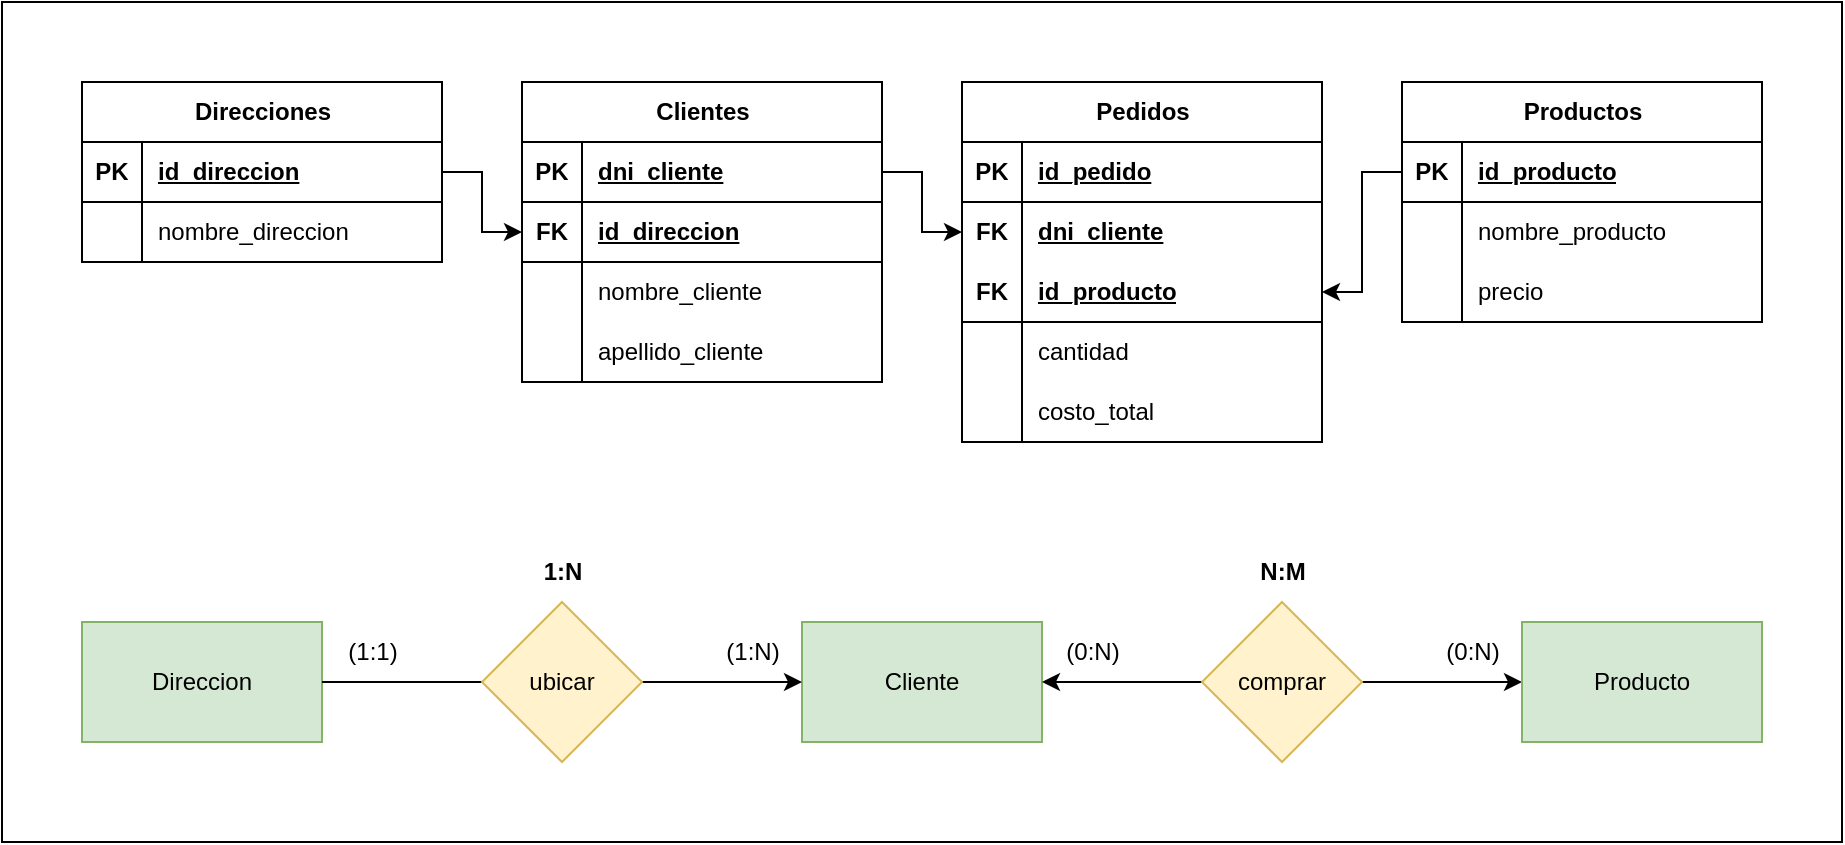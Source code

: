 <mxfile version="26.0.15">
  <diagram name="Page-1" id="AEam-EhrjT0vkQGm4RVA">
    <mxGraphModel dx="1366" dy="759" grid="1" gridSize="10" guides="1" tooltips="1" connect="1" arrows="1" fold="1" page="1" pageScale="1" pageWidth="850" pageHeight="1100" math="0" shadow="0">
      <root>
        <mxCell id="0" />
        <mxCell id="1" parent="0" />
        <mxCell id="FIq9I3J56ODfTlr6Fvs0-44" value="" style="group" vertex="1" connectable="0" parent="1">
          <mxGeometry width="920" height="420" as="geometry" />
        </mxCell>
        <mxCell id="FIq9I3J56ODfTlr6Fvs0-43" value="" style="rounded=0;whiteSpace=wrap;html=1;" vertex="1" parent="FIq9I3J56ODfTlr6Fvs0-44">
          <mxGeometry width="920" height="420" as="geometry" />
        </mxCell>
        <mxCell id="2EGjXRobHEF-c9FInJgS-1" value="Cliente" style="rounded=0;whiteSpace=wrap;html=1;fillColor=#d5e8d4;strokeColor=#82b366;" parent="FIq9I3J56ODfTlr6Fvs0-44" vertex="1">
          <mxGeometry x="400" y="310" width="120" height="60" as="geometry" />
        </mxCell>
        <mxCell id="2EGjXRobHEF-c9FInJgS-4" style="edgeStyle=orthogonalEdgeStyle;rounded=0;orthogonalLoop=1;jettySize=auto;html=1;exitX=1;exitY=0.5;exitDx=0;exitDy=0;entryX=0;entryY=0.5;entryDx=0;entryDy=0;" parent="FIq9I3J56ODfTlr6Fvs0-44" source="2EGjXRobHEF-c9FInJgS-2" target="2EGjXRobHEF-c9FInJgS-3" edge="1">
          <mxGeometry relative="1" as="geometry" />
        </mxCell>
        <mxCell id="2EGjXRobHEF-c9FInJgS-5" style="edgeStyle=orthogonalEdgeStyle;rounded=0;orthogonalLoop=1;jettySize=auto;html=1;exitX=0;exitY=0.5;exitDx=0;exitDy=0;entryX=1;entryY=0.5;entryDx=0;entryDy=0;" parent="FIq9I3J56ODfTlr6Fvs0-44" source="2EGjXRobHEF-c9FInJgS-2" target="2EGjXRobHEF-c9FInJgS-1" edge="1">
          <mxGeometry relative="1" as="geometry" />
        </mxCell>
        <mxCell id="2EGjXRobHEF-c9FInJgS-2" value="comprar" style="rhombus;whiteSpace=wrap;html=1;fillColor=#fff2cc;strokeColor=#d6b656;" parent="FIq9I3J56ODfTlr6Fvs0-44" vertex="1">
          <mxGeometry x="600" y="300" width="80" height="80" as="geometry" />
        </mxCell>
        <mxCell id="2EGjXRobHEF-c9FInJgS-3" value="Producto" style="rounded=0;whiteSpace=wrap;html=1;fillColor=#d5e8d4;strokeColor=#82b366;" parent="FIq9I3J56ODfTlr6Fvs0-44" vertex="1">
          <mxGeometry x="760" y="310" width="120" height="60" as="geometry" />
        </mxCell>
        <mxCell id="2EGjXRobHEF-c9FInJgS-6" value="(0:N)" style="text;html=1;align=center;verticalAlign=middle;resizable=0;points=[];autosize=1;strokeColor=none;fillColor=none;" parent="FIq9I3J56ODfTlr6Fvs0-44" vertex="1">
          <mxGeometry x="710" y="310" width="50" height="30" as="geometry" />
        </mxCell>
        <mxCell id="2EGjXRobHEF-c9FInJgS-7" value="(0:N)" style="text;html=1;align=center;verticalAlign=middle;resizable=0;points=[];autosize=1;strokeColor=none;fillColor=none;" parent="FIq9I3J56ODfTlr6Fvs0-44" vertex="1">
          <mxGeometry x="520" y="310" width="50" height="30" as="geometry" />
        </mxCell>
        <mxCell id="2EGjXRobHEF-c9FInJgS-8" value="N:M" style="text;html=1;align=center;verticalAlign=middle;resizable=0;points=[];autosize=1;strokeColor=none;fillColor=none;fontStyle=1" parent="FIq9I3J56ODfTlr6Fvs0-44" vertex="1">
          <mxGeometry x="615" y="270" width="50" height="30" as="geometry" />
        </mxCell>
        <mxCell id="2EGjXRobHEF-c9FInJgS-9" value="Clientes" style="shape=table;startSize=30;container=1;collapsible=1;childLayout=tableLayout;fixedRows=1;rowLines=0;fontStyle=1;align=center;resizeLast=1;html=1;" parent="FIq9I3J56ODfTlr6Fvs0-44" vertex="1">
          <mxGeometry x="260" y="40" width="180" height="150" as="geometry" />
        </mxCell>
        <mxCell id="2EGjXRobHEF-c9FInJgS-10" value="" style="shape=tableRow;horizontal=0;startSize=0;swimlaneHead=0;swimlaneBody=0;fillColor=none;collapsible=0;dropTarget=0;points=[[0,0.5],[1,0.5]];portConstraint=eastwest;top=0;left=0;right=0;bottom=1;" parent="2EGjXRobHEF-c9FInJgS-9" vertex="1">
          <mxGeometry y="30" width="180" height="30" as="geometry" />
        </mxCell>
        <mxCell id="2EGjXRobHEF-c9FInJgS-11" value="PK" style="shape=partialRectangle;connectable=0;fillColor=none;top=0;left=0;bottom=0;right=0;fontStyle=1;overflow=hidden;whiteSpace=wrap;html=1;" parent="2EGjXRobHEF-c9FInJgS-10" vertex="1">
          <mxGeometry width="30" height="30" as="geometry">
            <mxRectangle width="30" height="30" as="alternateBounds" />
          </mxGeometry>
        </mxCell>
        <mxCell id="2EGjXRobHEF-c9FInJgS-12" value="dni_cliente" style="shape=partialRectangle;connectable=0;fillColor=none;top=0;left=0;bottom=0;right=0;align=left;spacingLeft=6;fontStyle=5;overflow=hidden;whiteSpace=wrap;html=1;" parent="2EGjXRobHEF-c9FInJgS-10" vertex="1">
          <mxGeometry x="30" width="150" height="30" as="geometry">
            <mxRectangle width="150" height="30" as="alternateBounds" />
          </mxGeometry>
        </mxCell>
        <mxCell id="FIq9I3J56ODfTlr6Fvs0-14" value="" style="shape=tableRow;horizontal=0;startSize=0;swimlaneHead=0;swimlaneBody=0;fillColor=none;collapsible=0;dropTarget=0;points=[[0,0.5],[1,0.5]];portConstraint=eastwest;top=0;left=0;right=0;bottom=1;" vertex="1" parent="2EGjXRobHEF-c9FInJgS-9">
          <mxGeometry y="60" width="180" height="30" as="geometry" />
        </mxCell>
        <mxCell id="FIq9I3J56ODfTlr6Fvs0-15" value="FK" style="shape=partialRectangle;connectable=0;fillColor=none;top=0;left=0;bottom=0;right=0;fontStyle=1;overflow=hidden;whiteSpace=wrap;html=1;" vertex="1" parent="FIq9I3J56ODfTlr6Fvs0-14">
          <mxGeometry width="30" height="30" as="geometry">
            <mxRectangle width="30" height="30" as="alternateBounds" />
          </mxGeometry>
        </mxCell>
        <mxCell id="FIq9I3J56ODfTlr6Fvs0-16" value="id_direccion" style="shape=partialRectangle;connectable=0;fillColor=none;top=0;left=0;bottom=0;right=0;align=left;spacingLeft=6;fontStyle=5;overflow=hidden;whiteSpace=wrap;html=1;" vertex="1" parent="FIq9I3J56ODfTlr6Fvs0-14">
          <mxGeometry x="30" width="150" height="30" as="geometry">
            <mxRectangle width="150" height="30" as="alternateBounds" />
          </mxGeometry>
        </mxCell>
        <mxCell id="2EGjXRobHEF-c9FInJgS-13" value="" style="shape=tableRow;horizontal=0;startSize=0;swimlaneHead=0;swimlaneBody=0;fillColor=none;collapsible=0;dropTarget=0;points=[[0,0.5],[1,0.5]];portConstraint=eastwest;top=0;left=0;right=0;bottom=0;" parent="2EGjXRobHEF-c9FInJgS-9" vertex="1">
          <mxGeometry y="90" width="180" height="30" as="geometry" />
        </mxCell>
        <mxCell id="2EGjXRobHEF-c9FInJgS-14" value="" style="shape=partialRectangle;connectable=0;fillColor=none;top=0;left=0;bottom=0;right=0;editable=1;overflow=hidden;whiteSpace=wrap;html=1;" parent="2EGjXRobHEF-c9FInJgS-13" vertex="1">
          <mxGeometry width="30" height="30" as="geometry">
            <mxRectangle width="30" height="30" as="alternateBounds" />
          </mxGeometry>
        </mxCell>
        <mxCell id="2EGjXRobHEF-c9FInJgS-15" value="nombre_cliente" style="shape=partialRectangle;connectable=0;fillColor=none;top=0;left=0;bottom=0;right=0;align=left;spacingLeft=6;overflow=hidden;whiteSpace=wrap;html=1;" parent="2EGjXRobHEF-c9FInJgS-13" vertex="1">
          <mxGeometry x="30" width="150" height="30" as="geometry">
            <mxRectangle width="150" height="30" as="alternateBounds" />
          </mxGeometry>
        </mxCell>
        <mxCell id="FIq9I3J56ODfTlr6Fvs0-40" value="" style="shape=tableRow;horizontal=0;startSize=0;swimlaneHead=0;swimlaneBody=0;fillColor=none;collapsible=0;dropTarget=0;points=[[0,0.5],[1,0.5]];portConstraint=eastwest;top=0;left=0;right=0;bottom=0;" vertex="1" parent="2EGjXRobHEF-c9FInJgS-9">
          <mxGeometry y="120" width="180" height="30" as="geometry" />
        </mxCell>
        <mxCell id="FIq9I3J56ODfTlr6Fvs0-41" value="" style="shape=partialRectangle;connectable=0;fillColor=none;top=0;left=0;bottom=0;right=0;editable=1;overflow=hidden;whiteSpace=wrap;html=1;" vertex="1" parent="FIq9I3J56ODfTlr6Fvs0-40">
          <mxGeometry width="30" height="30" as="geometry">
            <mxRectangle width="30" height="30" as="alternateBounds" />
          </mxGeometry>
        </mxCell>
        <mxCell id="FIq9I3J56ODfTlr6Fvs0-42" value="apellido_cliente" style="shape=partialRectangle;connectable=0;fillColor=none;top=0;left=0;bottom=0;right=0;align=left;spacingLeft=6;overflow=hidden;whiteSpace=wrap;html=1;" vertex="1" parent="FIq9I3J56ODfTlr6Fvs0-40">
          <mxGeometry x="30" width="150" height="30" as="geometry">
            <mxRectangle width="150" height="30" as="alternateBounds" />
          </mxGeometry>
        </mxCell>
        <mxCell id="2EGjXRobHEF-c9FInJgS-22" value="Productos" style="shape=table;startSize=30;container=1;collapsible=1;childLayout=tableLayout;fixedRows=1;rowLines=0;fontStyle=1;align=center;resizeLast=1;html=1;" parent="FIq9I3J56ODfTlr6Fvs0-44" vertex="1">
          <mxGeometry x="700" y="40" width="180" height="120" as="geometry" />
        </mxCell>
        <mxCell id="2EGjXRobHEF-c9FInJgS-23" value="" style="shape=tableRow;horizontal=0;startSize=0;swimlaneHead=0;swimlaneBody=0;fillColor=none;collapsible=0;dropTarget=0;points=[[0,0.5],[1,0.5]];portConstraint=eastwest;top=0;left=0;right=0;bottom=1;" parent="2EGjXRobHEF-c9FInJgS-22" vertex="1">
          <mxGeometry y="30" width="180" height="30" as="geometry" />
        </mxCell>
        <mxCell id="2EGjXRobHEF-c9FInJgS-24" value="PK" style="shape=partialRectangle;connectable=0;fillColor=none;top=0;left=0;bottom=0;right=0;fontStyle=1;overflow=hidden;whiteSpace=wrap;html=1;" parent="2EGjXRobHEF-c9FInJgS-23" vertex="1">
          <mxGeometry width="30" height="30" as="geometry">
            <mxRectangle width="30" height="30" as="alternateBounds" />
          </mxGeometry>
        </mxCell>
        <mxCell id="2EGjXRobHEF-c9FInJgS-25" value="id_producto" style="shape=partialRectangle;connectable=0;fillColor=none;top=0;left=0;bottom=0;right=0;align=left;spacingLeft=6;fontStyle=5;overflow=hidden;whiteSpace=wrap;html=1;" parent="2EGjXRobHEF-c9FInJgS-23" vertex="1">
          <mxGeometry x="30" width="150" height="30" as="geometry">
            <mxRectangle width="150" height="30" as="alternateBounds" />
          </mxGeometry>
        </mxCell>
        <mxCell id="2EGjXRobHEF-c9FInJgS-26" value="" style="shape=tableRow;horizontal=0;startSize=0;swimlaneHead=0;swimlaneBody=0;fillColor=none;collapsible=0;dropTarget=0;points=[[0,0.5],[1,0.5]];portConstraint=eastwest;top=0;left=0;right=0;bottom=0;" parent="2EGjXRobHEF-c9FInJgS-22" vertex="1">
          <mxGeometry y="60" width="180" height="30" as="geometry" />
        </mxCell>
        <mxCell id="2EGjXRobHEF-c9FInJgS-27" value="" style="shape=partialRectangle;connectable=0;fillColor=none;top=0;left=0;bottom=0;right=0;editable=1;overflow=hidden;whiteSpace=wrap;html=1;" parent="2EGjXRobHEF-c9FInJgS-26" vertex="1">
          <mxGeometry width="30" height="30" as="geometry">
            <mxRectangle width="30" height="30" as="alternateBounds" />
          </mxGeometry>
        </mxCell>
        <mxCell id="2EGjXRobHEF-c9FInJgS-28" value="nombre_producto" style="shape=partialRectangle;connectable=0;fillColor=none;top=0;left=0;bottom=0;right=0;align=left;spacingLeft=6;overflow=hidden;whiteSpace=wrap;html=1;" parent="2EGjXRobHEF-c9FInJgS-26" vertex="1">
          <mxGeometry x="30" width="150" height="30" as="geometry">
            <mxRectangle width="150" height="30" as="alternateBounds" />
          </mxGeometry>
        </mxCell>
        <mxCell id="2EGjXRobHEF-c9FInJgS-29" value="" style="shape=tableRow;horizontal=0;startSize=0;swimlaneHead=0;swimlaneBody=0;fillColor=none;collapsible=0;dropTarget=0;points=[[0,0.5],[1,0.5]];portConstraint=eastwest;top=0;left=0;right=0;bottom=0;" parent="2EGjXRobHEF-c9FInJgS-22" vertex="1">
          <mxGeometry y="90" width="180" height="30" as="geometry" />
        </mxCell>
        <mxCell id="2EGjXRobHEF-c9FInJgS-30" value="" style="shape=partialRectangle;connectable=0;fillColor=none;top=0;left=0;bottom=0;right=0;editable=1;overflow=hidden;whiteSpace=wrap;html=1;" parent="2EGjXRobHEF-c9FInJgS-29" vertex="1">
          <mxGeometry width="30" height="30" as="geometry">
            <mxRectangle width="30" height="30" as="alternateBounds" />
          </mxGeometry>
        </mxCell>
        <mxCell id="2EGjXRobHEF-c9FInJgS-31" value="precio" style="shape=partialRectangle;connectable=0;fillColor=none;top=0;left=0;bottom=0;right=0;align=left;spacingLeft=6;overflow=hidden;whiteSpace=wrap;html=1;" parent="2EGjXRobHEF-c9FInJgS-29" vertex="1">
          <mxGeometry x="30" width="150" height="30" as="geometry">
            <mxRectangle width="150" height="30" as="alternateBounds" />
          </mxGeometry>
        </mxCell>
        <mxCell id="2EGjXRobHEF-c9FInJgS-35" value="Pedidos" style="shape=table;startSize=30;container=1;collapsible=1;childLayout=tableLayout;fixedRows=1;rowLines=0;fontStyle=1;align=center;resizeLast=1;html=1;" parent="FIq9I3J56ODfTlr6Fvs0-44" vertex="1">
          <mxGeometry x="480" y="40" width="180" height="180" as="geometry" />
        </mxCell>
        <mxCell id="2EGjXRobHEF-c9FInJgS-36" value="" style="shape=tableRow;horizontal=0;startSize=0;swimlaneHead=0;swimlaneBody=0;fillColor=none;collapsible=0;dropTarget=0;points=[[0,0.5],[1,0.5]];portConstraint=eastwest;top=0;left=0;right=0;bottom=1;" parent="2EGjXRobHEF-c9FInJgS-35" vertex="1">
          <mxGeometry y="30" width="180" height="30" as="geometry" />
        </mxCell>
        <mxCell id="2EGjXRobHEF-c9FInJgS-37" value="PK" style="shape=partialRectangle;connectable=0;fillColor=none;top=0;left=0;bottom=0;right=0;fontStyle=1;overflow=hidden;whiteSpace=wrap;html=1;" parent="2EGjXRobHEF-c9FInJgS-36" vertex="1">
          <mxGeometry width="30" height="30" as="geometry">
            <mxRectangle width="30" height="30" as="alternateBounds" />
          </mxGeometry>
        </mxCell>
        <mxCell id="2EGjXRobHEF-c9FInJgS-38" value="id_pedido" style="shape=partialRectangle;connectable=0;fillColor=none;top=0;left=0;bottom=0;right=0;align=left;spacingLeft=6;fontStyle=5;overflow=hidden;whiteSpace=wrap;html=1;" parent="2EGjXRobHEF-c9FInJgS-36" vertex="1">
          <mxGeometry x="30" width="150" height="30" as="geometry">
            <mxRectangle width="150" height="30" as="alternateBounds" />
          </mxGeometry>
        </mxCell>
        <mxCell id="2EGjXRobHEF-c9FInJgS-48" value="" style="shape=tableRow;horizontal=0;startSize=0;swimlaneHead=0;swimlaneBody=0;fillColor=none;collapsible=0;dropTarget=0;points=[[0,0.5],[1,0.5]];portConstraint=eastwest;top=1;left=0;right=0;bottom=0;" parent="2EGjXRobHEF-c9FInJgS-35" vertex="1">
          <mxGeometry y="60" width="180" height="30" as="geometry" />
        </mxCell>
        <mxCell id="2EGjXRobHEF-c9FInJgS-49" value="FK" style="shape=partialRectangle;connectable=0;fillColor=none;top=0;left=0;bottom=0;right=0;fontStyle=1;overflow=hidden;whiteSpace=wrap;html=1;" parent="2EGjXRobHEF-c9FInJgS-48" vertex="1">
          <mxGeometry width="30" height="30" as="geometry">
            <mxRectangle width="30" height="30" as="alternateBounds" />
          </mxGeometry>
        </mxCell>
        <mxCell id="2EGjXRobHEF-c9FInJgS-50" value="dni_cliente" style="shape=partialRectangle;connectable=0;fillColor=none;top=0;left=0;bottom=0;right=0;align=left;spacingLeft=6;fontStyle=5;overflow=hidden;whiteSpace=wrap;html=1;" parent="2EGjXRobHEF-c9FInJgS-48" vertex="1">
          <mxGeometry x="30" width="150" height="30" as="geometry">
            <mxRectangle width="150" height="30" as="alternateBounds" />
          </mxGeometry>
        </mxCell>
        <mxCell id="2EGjXRobHEF-c9FInJgS-51" value="" style="shape=tableRow;horizontal=0;startSize=0;swimlaneHead=0;swimlaneBody=0;fillColor=none;collapsible=0;dropTarget=0;points=[[0,0.5],[1,0.5]];portConstraint=eastwest;top=0;left=0;right=0;bottom=1;" parent="2EGjXRobHEF-c9FInJgS-35" vertex="1">
          <mxGeometry y="90" width="180" height="30" as="geometry" />
        </mxCell>
        <mxCell id="2EGjXRobHEF-c9FInJgS-52" value="FK" style="shape=partialRectangle;connectable=0;fillColor=none;top=0;left=0;bottom=0;right=0;fontStyle=1;overflow=hidden;whiteSpace=wrap;html=1;" parent="2EGjXRobHEF-c9FInJgS-51" vertex="1">
          <mxGeometry width="30" height="30" as="geometry">
            <mxRectangle width="30" height="30" as="alternateBounds" />
          </mxGeometry>
        </mxCell>
        <mxCell id="2EGjXRobHEF-c9FInJgS-53" value="id_producto" style="shape=partialRectangle;connectable=0;fillColor=none;top=0;left=0;bottom=0;right=0;align=left;spacingLeft=6;fontStyle=5;overflow=hidden;whiteSpace=wrap;html=1;" parent="2EGjXRobHEF-c9FInJgS-51" vertex="1">
          <mxGeometry x="30" width="150" height="30" as="geometry">
            <mxRectangle width="150" height="30" as="alternateBounds" />
          </mxGeometry>
        </mxCell>
        <mxCell id="2EGjXRobHEF-c9FInJgS-39" value="" style="shape=tableRow;horizontal=0;startSize=0;swimlaneHead=0;swimlaneBody=0;fillColor=none;collapsible=0;dropTarget=0;points=[[0,0.5],[1,0.5]];portConstraint=eastwest;top=0;left=0;right=0;bottom=0;" parent="2EGjXRobHEF-c9FInJgS-35" vertex="1">
          <mxGeometry y="120" width="180" height="30" as="geometry" />
        </mxCell>
        <mxCell id="2EGjXRobHEF-c9FInJgS-40" value="" style="shape=partialRectangle;connectable=0;fillColor=none;top=0;left=0;bottom=0;right=0;editable=1;overflow=hidden;whiteSpace=wrap;html=1;" parent="2EGjXRobHEF-c9FInJgS-39" vertex="1">
          <mxGeometry width="30" height="30" as="geometry">
            <mxRectangle width="30" height="30" as="alternateBounds" />
          </mxGeometry>
        </mxCell>
        <mxCell id="2EGjXRobHEF-c9FInJgS-41" value="cantidad" style="shape=partialRectangle;connectable=0;fillColor=none;top=0;left=0;bottom=0;right=0;align=left;spacingLeft=6;overflow=hidden;whiteSpace=wrap;html=1;" parent="2EGjXRobHEF-c9FInJgS-39" vertex="1">
          <mxGeometry x="30" width="150" height="30" as="geometry">
            <mxRectangle width="150" height="30" as="alternateBounds" />
          </mxGeometry>
        </mxCell>
        <mxCell id="FIq9I3J56ODfTlr6Fvs0-31" value="" style="shape=tableRow;horizontal=0;startSize=0;swimlaneHead=0;swimlaneBody=0;fillColor=none;collapsible=0;dropTarget=0;points=[[0,0.5],[1,0.5]];portConstraint=eastwest;top=0;left=0;right=0;bottom=0;" vertex="1" parent="2EGjXRobHEF-c9FInJgS-35">
          <mxGeometry y="150" width="180" height="30" as="geometry" />
        </mxCell>
        <mxCell id="FIq9I3J56ODfTlr6Fvs0-32" value="" style="shape=partialRectangle;connectable=0;fillColor=none;top=0;left=0;bottom=0;right=0;editable=1;overflow=hidden;whiteSpace=wrap;html=1;" vertex="1" parent="FIq9I3J56ODfTlr6Fvs0-31">
          <mxGeometry width="30" height="30" as="geometry">
            <mxRectangle width="30" height="30" as="alternateBounds" />
          </mxGeometry>
        </mxCell>
        <mxCell id="FIq9I3J56ODfTlr6Fvs0-33" value="costo_total" style="shape=partialRectangle;connectable=0;fillColor=none;top=0;left=0;bottom=0;right=0;align=left;spacingLeft=6;overflow=hidden;whiteSpace=wrap;html=1;" vertex="1" parent="FIq9I3J56ODfTlr6Fvs0-31">
          <mxGeometry x="30" width="150" height="30" as="geometry">
            <mxRectangle width="150" height="30" as="alternateBounds" />
          </mxGeometry>
        </mxCell>
        <mxCell id="2EGjXRobHEF-c9FInJgS-54" style="edgeStyle=orthogonalEdgeStyle;rounded=0;orthogonalLoop=1;jettySize=auto;html=1;exitX=1;exitY=0.5;exitDx=0;exitDy=0;entryX=0;entryY=0.5;entryDx=0;entryDy=0;" parent="FIq9I3J56ODfTlr6Fvs0-44" source="2EGjXRobHEF-c9FInJgS-10" target="2EGjXRobHEF-c9FInJgS-48" edge="1">
          <mxGeometry relative="1" as="geometry" />
        </mxCell>
        <mxCell id="2EGjXRobHEF-c9FInJgS-55" style="edgeStyle=orthogonalEdgeStyle;rounded=0;orthogonalLoop=1;jettySize=auto;html=1;exitX=0;exitY=0.5;exitDx=0;exitDy=0;entryX=1;entryY=0.5;entryDx=0;entryDy=0;" parent="FIq9I3J56ODfTlr6Fvs0-44" source="2EGjXRobHEF-c9FInJgS-23" target="2EGjXRobHEF-c9FInJgS-51" edge="1">
          <mxGeometry relative="1" as="geometry" />
        </mxCell>
        <mxCell id="FIq9I3J56ODfTlr6Fvs0-17" style="edgeStyle=orthogonalEdgeStyle;rounded=0;orthogonalLoop=1;jettySize=auto;html=1;exitX=1;exitY=0.5;exitDx=0;exitDy=0;entryX=0;entryY=0.5;entryDx=0;entryDy=0;" edge="1" parent="FIq9I3J56ODfTlr6Fvs0-44" source="FIq9I3J56ODfTlr6Fvs0-1" target="FIq9I3J56ODfTlr6Fvs0-14">
          <mxGeometry relative="1" as="geometry" />
        </mxCell>
        <mxCell id="FIq9I3J56ODfTlr6Fvs0-1" value="Direcciones" style="shape=table;startSize=30;container=1;collapsible=1;childLayout=tableLayout;fixedRows=1;rowLines=0;fontStyle=1;align=center;resizeLast=1;html=1;" vertex="1" parent="FIq9I3J56ODfTlr6Fvs0-44">
          <mxGeometry x="40" y="40" width="180" height="90" as="geometry" />
        </mxCell>
        <mxCell id="FIq9I3J56ODfTlr6Fvs0-2" value="" style="shape=tableRow;horizontal=0;startSize=0;swimlaneHead=0;swimlaneBody=0;fillColor=none;collapsible=0;dropTarget=0;points=[[0,0.5],[1,0.5]];portConstraint=eastwest;top=0;left=0;right=0;bottom=1;" vertex="1" parent="FIq9I3J56ODfTlr6Fvs0-1">
          <mxGeometry y="30" width="180" height="30" as="geometry" />
        </mxCell>
        <mxCell id="FIq9I3J56ODfTlr6Fvs0-3" value="PK" style="shape=partialRectangle;connectable=0;fillColor=none;top=0;left=0;bottom=0;right=0;fontStyle=1;overflow=hidden;whiteSpace=wrap;html=1;" vertex="1" parent="FIq9I3J56ODfTlr6Fvs0-2">
          <mxGeometry width="30" height="30" as="geometry">
            <mxRectangle width="30" height="30" as="alternateBounds" />
          </mxGeometry>
        </mxCell>
        <mxCell id="FIq9I3J56ODfTlr6Fvs0-4" value="id_direccion" style="shape=partialRectangle;connectable=0;fillColor=none;top=0;left=0;bottom=0;right=0;align=left;spacingLeft=6;fontStyle=5;overflow=hidden;whiteSpace=wrap;html=1;" vertex="1" parent="FIq9I3J56ODfTlr6Fvs0-2">
          <mxGeometry x="30" width="150" height="30" as="geometry">
            <mxRectangle width="150" height="30" as="alternateBounds" />
          </mxGeometry>
        </mxCell>
        <mxCell id="FIq9I3J56ODfTlr6Fvs0-5" value="" style="shape=tableRow;horizontal=0;startSize=0;swimlaneHead=0;swimlaneBody=0;fillColor=none;collapsible=0;dropTarget=0;points=[[0,0.5],[1,0.5]];portConstraint=eastwest;top=0;left=0;right=0;bottom=0;" vertex="1" parent="FIq9I3J56ODfTlr6Fvs0-1">
          <mxGeometry y="60" width="180" height="30" as="geometry" />
        </mxCell>
        <mxCell id="FIq9I3J56ODfTlr6Fvs0-6" value="" style="shape=partialRectangle;connectable=0;fillColor=none;top=0;left=0;bottom=0;right=0;editable=1;overflow=hidden;whiteSpace=wrap;html=1;" vertex="1" parent="FIq9I3J56ODfTlr6Fvs0-5">
          <mxGeometry width="30" height="30" as="geometry">
            <mxRectangle width="30" height="30" as="alternateBounds" />
          </mxGeometry>
        </mxCell>
        <mxCell id="FIq9I3J56ODfTlr6Fvs0-7" value="nombre_direccion" style="shape=partialRectangle;connectable=0;fillColor=none;top=0;left=0;bottom=0;right=0;align=left;spacingLeft=6;overflow=hidden;whiteSpace=wrap;html=1;" vertex="1" parent="FIq9I3J56ODfTlr6Fvs0-5">
          <mxGeometry x="30" width="150" height="30" as="geometry">
            <mxRectangle width="150" height="30" as="alternateBounds" />
          </mxGeometry>
        </mxCell>
        <mxCell id="FIq9I3J56ODfTlr6Fvs0-18" value="Direccion" style="rounded=0;whiteSpace=wrap;html=1;fillColor=#d5e8d4;strokeColor=#82b366;" vertex="1" parent="FIq9I3J56ODfTlr6Fvs0-44">
          <mxGeometry x="40" y="310" width="120" height="60" as="geometry" />
        </mxCell>
        <mxCell id="FIq9I3J56ODfTlr6Fvs0-20" style="edgeStyle=orthogonalEdgeStyle;rounded=0;orthogonalLoop=1;jettySize=auto;html=1;exitX=1;exitY=0.5;exitDx=0;exitDy=0;entryX=0;entryY=0.5;entryDx=0;entryDy=0;" edge="1" parent="FIq9I3J56ODfTlr6Fvs0-44" source="FIq9I3J56ODfTlr6Fvs0-19" target="2EGjXRobHEF-c9FInJgS-1">
          <mxGeometry relative="1" as="geometry" />
        </mxCell>
        <mxCell id="FIq9I3J56ODfTlr6Fvs0-21" style="edgeStyle=orthogonalEdgeStyle;rounded=0;orthogonalLoop=1;jettySize=auto;html=1;exitX=0;exitY=0.5;exitDx=0;exitDy=0;entryX=1;entryY=0.5;entryDx=0;entryDy=0;endArrow=none;startFill=0;" edge="1" parent="FIq9I3J56ODfTlr6Fvs0-44" source="FIq9I3J56ODfTlr6Fvs0-19" target="FIq9I3J56ODfTlr6Fvs0-18">
          <mxGeometry relative="1" as="geometry" />
        </mxCell>
        <mxCell id="FIq9I3J56ODfTlr6Fvs0-19" value="ubicar" style="rhombus;whiteSpace=wrap;html=1;fillColor=#fff2cc;strokeColor=#d6b656;" vertex="1" parent="FIq9I3J56ODfTlr6Fvs0-44">
          <mxGeometry x="240" y="300" width="80" height="80" as="geometry" />
        </mxCell>
        <mxCell id="FIq9I3J56ODfTlr6Fvs0-22" value="(1:N)" style="text;html=1;align=center;verticalAlign=middle;resizable=0;points=[];autosize=1;strokeColor=none;fillColor=none;" vertex="1" parent="FIq9I3J56ODfTlr6Fvs0-44">
          <mxGeometry x="350" y="310" width="50" height="30" as="geometry" />
        </mxCell>
        <mxCell id="FIq9I3J56ODfTlr6Fvs0-23" value="(1:1)" style="text;html=1;align=center;verticalAlign=middle;resizable=0;points=[];autosize=1;strokeColor=none;fillColor=none;" vertex="1" parent="FIq9I3J56ODfTlr6Fvs0-44">
          <mxGeometry x="160" y="310" width="50" height="30" as="geometry" />
        </mxCell>
        <mxCell id="FIq9I3J56ODfTlr6Fvs0-24" value="1:N" style="text;html=1;align=center;verticalAlign=middle;resizable=0;points=[];autosize=1;strokeColor=none;fillColor=none;fontStyle=1" vertex="1" parent="FIq9I3J56ODfTlr6Fvs0-44">
          <mxGeometry x="260" y="270" width="40" height="30" as="geometry" />
        </mxCell>
      </root>
    </mxGraphModel>
  </diagram>
</mxfile>

